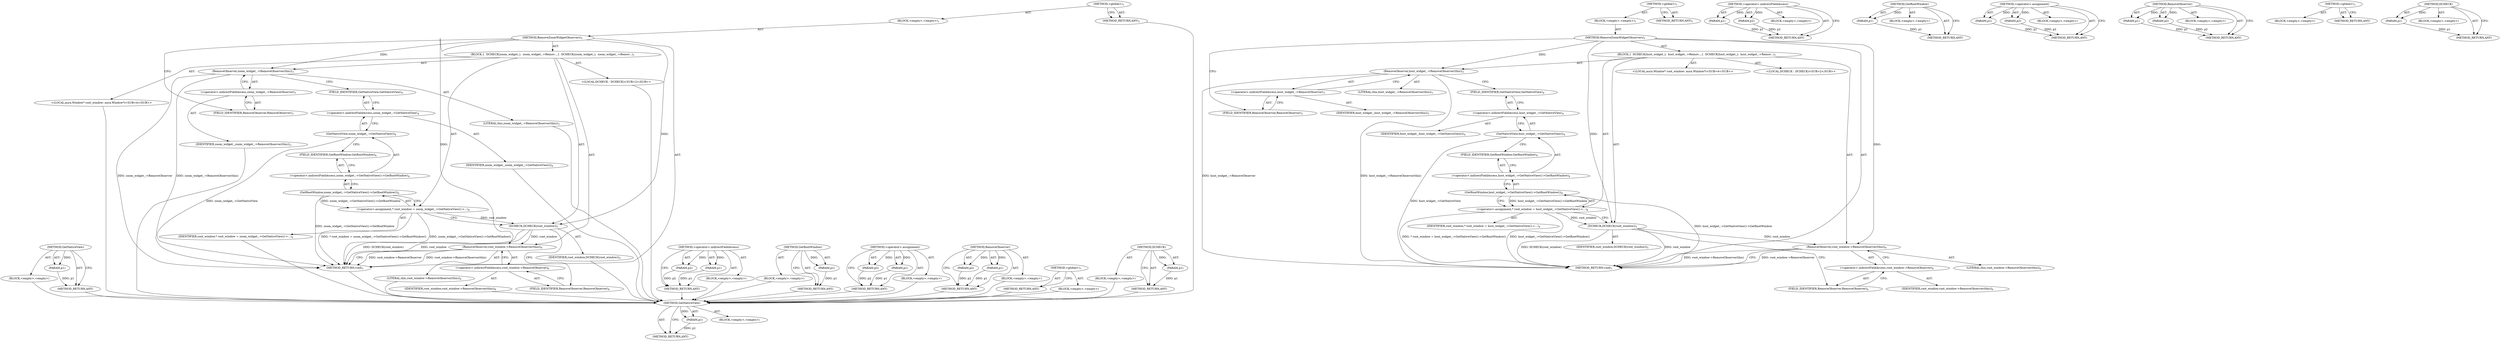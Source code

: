 digraph "DCHECK" {
vulnerable_71 [label=<(METHOD,GetNativeView)>];
vulnerable_72 [label=<(PARAM,p1)>];
vulnerable_73 [label=<(BLOCK,&lt;empty&gt;,&lt;empty&gt;)>];
vulnerable_74 [label=<(METHOD_RETURN,ANY)>];
vulnerable_6 [label=<(METHOD,&lt;global&gt;)<SUB>1</SUB>>];
vulnerable_7 [label=<(BLOCK,&lt;empty&gt;,&lt;empty&gt;)<SUB>1</SUB>>];
vulnerable_8 [label=<(METHOD,RemoveZoomWidgetObservers)<SUB>1</SUB>>];
vulnerable_9 [label=<(BLOCK,{
  DCHECK(zoom_widget_);
  zoom_widget_-&gt;Remov...,{
  DCHECK(zoom_widget_);
  zoom_widget_-&gt;Remov...)<SUB>1</SUB>>];
vulnerable_10 [label="<(LOCAL,DCHECK : DCHECK)<SUB>2</SUB>>"];
vulnerable_11 [label=<(RemoveObserver,zoom_widget_-&gt;RemoveObserver(this))<SUB>3</SUB>>];
vulnerable_12 [label=<(&lt;operator&gt;.indirectFieldAccess,zoom_widget_-&gt;RemoveObserver)<SUB>3</SUB>>];
vulnerable_13 [label=<(IDENTIFIER,zoom_widget_,zoom_widget_-&gt;RemoveObserver(this))<SUB>3</SUB>>];
vulnerable_14 [label=<(FIELD_IDENTIFIER,RemoveObserver,RemoveObserver)<SUB>3</SUB>>];
vulnerable_15 [label=<(LITERAL,this,zoom_widget_-&gt;RemoveObserver(this))<SUB>3</SUB>>];
vulnerable_16 [label="<(LOCAL,aura.Window* root_window: aura.Window*)<SUB>4</SUB>>"];
vulnerable_17 [label=<(&lt;operator&gt;.assignment,* root_window = zoom_widget_-&gt;GetNativeView()-&gt;...)<SUB>4</SUB>>];
vulnerable_18 [label=<(IDENTIFIER,root_window,* root_window = zoom_widget_-&gt;GetNativeView()-&gt;...)<SUB>4</SUB>>];
vulnerable_19 [label=<(GetRootWindow,zoom_widget_-&gt;GetNativeView()-&gt;GetRootWindow())<SUB>4</SUB>>];
vulnerable_20 [label=<(&lt;operator&gt;.indirectFieldAccess,zoom_widget_-&gt;GetNativeView()-&gt;GetRootWindow)<SUB>4</SUB>>];
vulnerable_21 [label=<(GetNativeView,zoom_widget_-&gt;GetNativeView())<SUB>4</SUB>>];
vulnerable_22 [label=<(&lt;operator&gt;.indirectFieldAccess,zoom_widget_-&gt;GetNativeView)<SUB>4</SUB>>];
vulnerable_23 [label=<(IDENTIFIER,zoom_widget_,zoom_widget_-&gt;GetNativeView())<SUB>4</SUB>>];
vulnerable_24 [label=<(FIELD_IDENTIFIER,GetNativeView,GetNativeView)<SUB>4</SUB>>];
vulnerable_25 [label=<(FIELD_IDENTIFIER,GetRootWindow,GetRootWindow)<SUB>4</SUB>>];
vulnerable_26 [label=<(DCHECK,DCHECK(root_window))<SUB>5</SUB>>];
vulnerable_27 [label=<(IDENTIFIER,root_window,DCHECK(root_window))<SUB>5</SUB>>];
vulnerable_28 [label=<(RemoveObserver,root_window-&gt;RemoveObserver(this))<SUB>6</SUB>>];
vulnerable_29 [label=<(&lt;operator&gt;.indirectFieldAccess,root_window-&gt;RemoveObserver)<SUB>6</SUB>>];
vulnerable_30 [label=<(IDENTIFIER,root_window,root_window-&gt;RemoveObserver(this))<SUB>6</SUB>>];
vulnerable_31 [label=<(FIELD_IDENTIFIER,RemoveObserver,RemoveObserver)<SUB>6</SUB>>];
vulnerable_32 [label=<(LITERAL,this,root_window-&gt;RemoveObserver(this))<SUB>6</SUB>>];
vulnerable_33 [label=<(METHOD_RETURN,void)<SUB>1</SUB>>];
vulnerable_35 [label=<(METHOD_RETURN,ANY)<SUB>1</SUB>>];
vulnerable_57 [label=<(METHOD,&lt;operator&gt;.indirectFieldAccess)>];
vulnerable_58 [label=<(PARAM,p1)>];
vulnerable_59 [label=<(PARAM,p2)>];
vulnerable_60 [label=<(BLOCK,&lt;empty&gt;,&lt;empty&gt;)>];
vulnerable_61 [label=<(METHOD_RETURN,ANY)>];
vulnerable_67 [label=<(METHOD,GetRootWindow)>];
vulnerable_68 [label=<(PARAM,p1)>];
vulnerable_69 [label=<(BLOCK,&lt;empty&gt;,&lt;empty&gt;)>];
vulnerable_70 [label=<(METHOD_RETURN,ANY)>];
vulnerable_62 [label=<(METHOD,&lt;operator&gt;.assignment)>];
vulnerable_63 [label=<(PARAM,p1)>];
vulnerable_64 [label=<(PARAM,p2)>];
vulnerable_65 [label=<(BLOCK,&lt;empty&gt;,&lt;empty&gt;)>];
vulnerable_66 [label=<(METHOD_RETURN,ANY)>];
vulnerable_52 [label=<(METHOD,RemoveObserver)>];
vulnerable_53 [label=<(PARAM,p1)>];
vulnerable_54 [label=<(PARAM,p2)>];
vulnerable_55 [label=<(BLOCK,&lt;empty&gt;,&lt;empty&gt;)>];
vulnerable_56 [label=<(METHOD_RETURN,ANY)>];
vulnerable_46 [label=<(METHOD,&lt;global&gt;)<SUB>1</SUB>>];
vulnerable_47 [label=<(BLOCK,&lt;empty&gt;,&lt;empty&gt;)>];
vulnerable_48 [label=<(METHOD_RETURN,ANY)>];
vulnerable_75 [label=<(METHOD,DCHECK)>];
vulnerable_76 [label=<(PARAM,p1)>];
vulnerable_77 [label=<(BLOCK,&lt;empty&gt;,&lt;empty&gt;)>];
vulnerable_78 [label=<(METHOD_RETURN,ANY)>];
fixed_71 [label=<(METHOD,GetNativeView)>];
fixed_72 [label=<(PARAM,p1)>];
fixed_73 [label=<(BLOCK,&lt;empty&gt;,&lt;empty&gt;)>];
fixed_74 [label=<(METHOD_RETURN,ANY)>];
fixed_6 [label=<(METHOD,&lt;global&gt;)<SUB>1</SUB>>];
fixed_7 [label=<(BLOCK,&lt;empty&gt;,&lt;empty&gt;)<SUB>1</SUB>>];
fixed_8 [label=<(METHOD,RemoveZoomWidgetObservers)<SUB>1</SUB>>];
fixed_9 [label=<(BLOCK,{
  DCHECK(host_widget_);
  host_widget_-&gt;Remov...,{
  DCHECK(host_widget_);
  host_widget_-&gt;Remov...)<SUB>1</SUB>>];
fixed_10 [label="<(LOCAL,DCHECK : DCHECK)<SUB>2</SUB>>"];
fixed_11 [label=<(RemoveObserver,host_widget_-&gt;RemoveObserver(this))<SUB>3</SUB>>];
fixed_12 [label=<(&lt;operator&gt;.indirectFieldAccess,host_widget_-&gt;RemoveObserver)<SUB>3</SUB>>];
fixed_13 [label=<(IDENTIFIER,host_widget_,host_widget_-&gt;RemoveObserver(this))<SUB>3</SUB>>];
fixed_14 [label=<(FIELD_IDENTIFIER,RemoveObserver,RemoveObserver)<SUB>3</SUB>>];
fixed_15 [label=<(LITERAL,this,host_widget_-&gt;RemoveObserver(this))<SUB>3</SUB>>];
fixed_16 [label="<(LOCAL,aura.Window* root_window: aura.Window*)<SUB>4</SUB>>"];
fixed_17 [label=<(&lt;operator&gt;.assignment,* root_window = host_widget_-&gt;GetNativeView()-&gt;...)<SUB>4</SUB>>];
fixed_18 [label=<(IDENTIFIER,root_window,* root_window = host_widget_-&gt;GetNativeView()-&gt;...)<SUB>4</SUB>>];
fixed_19 [label=<(GetRootWindow,host_widget_-&gt;GetNativeView()-&gt;GetRootWindow())<SUB>4</SUB>>];
fixed_20 [label=<(&lt;operator&gt;.indirectFieldAccess,host_widget_-&gt;GetNativeView()-&gt;GetRootWindow)<SUB>4</SUB>>];
fixed_21 [label=<(GetNativeView,host_widget_-&gt;GetNativeView())<SUB>4</SUB>>];
fixed_22 [label=<(&lt;operator&gt;.indirectFieldAccess,host_widget_-&gt;GetNativeView)<SUB>4</SUB>>];
fixed_23 [label=<(IDENTIFIER,host_widget_,host_widget_-&gt;GetNativeView())<SUB>4</SUB>>];
fixed_24 [label=<(FIELD_IDENTIFIER,GetNativeView,GetNativeView)<SUB>4</SUB>>];
fixed_25 [label=<(FIELD_IDENTIFIER,GetRootWindow,GetRootWindow)<SUB>4</SUB>>];
fixed_26 [label=<(DCHECK,DCHECK(root_window))<SUB>5</SUB>>];
fixed_27 [label=<(IDENTIFIER,root_window,DCHECK(root_window))<SUB>5</SUB>>];
fixed_28 [label=<(RemoveObserver,root_window-&gt;RemoveObserver(this))<SUB>6</SUB>>];
fixed_29 [label=<(&lt;operator&gt;.indirectFieldAccess,root_window-&gt;RemoveObserver)<SUB>6</SUB>>];
fixed_30 [label=<(IDENTIFIER,root_window,root_window-&gt;RemoveObserver(this))<SUB>6</SUB>>];
fixed_31 [label=<(FIELD_IDENTIFIER,RemoveObserver,RemoveObserver)<SUB>6</SUB>>];
fixed_32 [label=<(LITERAL,this,root_window-&gt;RemoveObserver(this))<SUB>6</SUB>>];
fixed_33 [label=<(METHOD_RETURN,void)<SUB>1</SUB>>];
fixed_35 [label=<(METHOD_RETURN,ANY)<SUB>1</SUB>>];
fixed_57 [label=<(METHOD,&lt;operator&gt;.indirectFieldAccess)>];
fixed_58 [label=<(PARAM,p1)>];
fixed_59 [label=<(PARAM,p2)>];
fixed_60 [label=<(BLOCK,&lt;empty&gt;,&lt;empty&gt;)>];
fixed_61 [label=<(METHOD_RETURN,ANY)>];
fixed_67 [label=<(METHOD,GetRootWindow)>];
fixed_68 [label=<(PARAM,p1)>];
fixed_69 [label=<(BLOCK,&lt;empty&gt;,&lt;empty&gt;)>];
fixed_70 [label=<(METHOD_RETURN,ANY)>];
fixed_62 [label=<(METHOD,&lt;operator&gt;.assignment)>];
fixed_63 [label=<(PARAM,p1)>];
fixed_64 [label=<(PARAM,p2)>];
fixed_65 [label=<(BLOCK,&lt;empty&gt;,&lt;empty&gt;)>];
fixed_66 [label=<(METHOD_RETURN,ANY)>];
fixed_52 [label=<(METHOD,RemoveObserver)>];
fixed_53 [label=<(PARAM,p1)>];
fixed_54 [label=<(PARAM,p2)>];
fixed_55 [label=<(BLOCK,&lt;empty&gt;,&lt;empty&gt;)>];
fixed_56 [label=<(METHOD_RETURN,ANY)>];
fixed_46 [label=<(METHOD,&lt;global&gt;)<SUB>1</SUB>>];
fixed_47 [label=<(BLOCK,&lt;empty&gt;,&lt;empty&gt;)>];
fixed_48 [label=<(METHOD_RETURN,ANY)>];
fixed_75 [label=<(METHOD,DCHECK)>];
fixed_76 [label=<(PARAM,p1)>];
fixed_77 [label=<(BLOCK,&lt;empty&gt;,&lt;empty&gt;)>];
fixed_78 [label=<(METHOD_RETURN,ANY)>];
vulnerable_71 -> vulnerable_72  [key=0, label="AST: "];
vulnerable_71 -> vulnerable_72  [key=1, label="DDG: "];
vulnerable_71 -> vulnerable_73  [key=0, label="AST: "];
vulnerable_71 -> vulnerable_74  [key=0, label="AST: "];
vulnerable_71 -> vulnerable_74  [key=1, label="CFG: "];
vulnerable_72 -> vulnerable_74  [key=0, label="DDG: p1"];
vulnerable_73 -> fixed_71  [key=0];
vulnerable_74 -> fixed_71  [key=0];
vulnerable_6 -> vulnerable_7  [key=0, label="AST: "];
vulnerable_6 -> vulnerable_35  [key=0, label="AST: "];
vulnerable_6 -> vulnerable_35  [key=1, label="CFG: "];
vulnerable_7 -> vulnerable_8  [key=0, label="AST: "];
vulnerable_8 -> vulnerable_9  [key=0, label="AST: "];
vulnerable_8 -> vulnerable_33  [key=0, label="AST: "];
vulnerable_8 -> vulnerable_14  [key=0, label="CFG: "];
vulnerable_8 -> vulnerable_11  [key=0, label="DDG: "];
vulnerable_8 -> vulnerable_26  [key=0, label="DDG: "];
vulnerable_8 -> vulnerable_28  [key=0, label="DDG: "];
vulnerable_9 -> vulnerable_10  [key=0, label="AST: "];
vulnerable_9 -> vulnerable_11  [key=0, label="AST: "];
vulnerable_9 -> vulnerable_16  [key=0, label="AST: "];
vulnerable_9 -> vulnerable_17  [key=0, label="AST: "];
vulnerable_9 -> vulnerable_26  [key=0, label="AST: "];
vulnerable_9 -> vulnerable_28  [key=0, label="AST: "];
vulnerable_10 -> fixed_71  [key=0];
vulnerable_11 -> vulnerable_12  [key=0, label="AST: "];
vulnerable_11 -> vulnerable_15  [key=0, label="AST: "];
vulnerable_11 -> vulnerable_24  [key=0, label="CFG: "];
vulnerable_11 -> vulnerable_33  [key=0, label="DDG: zoom_widget_-&gt;RemoveObserver"];
vulnerable_11 -> vulnerable_33  [key=1, label="DDG: zoom_widget_-&gt;RemoveObserver(this)"];
vulnerable_12 -> vulnerable_13  [key=0, label="AST: "];
vulnerable_12 -> vulnerable_14  [key=0, label="AST: "];
vulnerable_12 -> vulnerable_11  [key=0, label="CFG: "];
vulnerable_13 -> fixed_71  [key=0];
vulnerable_14 -> vulnerable_12  [key=0, label="CFG: "];
vulnerable_15 -> fixed_71  [key=0];
vulnerable_16 -> fixed_71  [key=0];
vulnerable_17 -> vulnerable_18  [key=0, label="AST: "];
vulnerable_17 -> vulnerable_19  [key=0, label="AST: "];
vulnerable_17 -> vulnerable_26  [key=0, label="CFG: "];
vulnerable_17 -> vulnerable_26  [key=1, label="DDG: root_window"];
vulnerable_17 -> vulnerable_33  [key=0, label="DDG: zoom_widget_-&gt;GetNativeView()-&gt;GetRootWindow()"];
vulnerable_17 -> vulnerable_33  [key=1, label="DDG: * root_window = zoom_widget_-&gt;GetNativeView()-&gt;GetRootWindow()"];
vulnerable_18 -> fixed_71  [key=0];
vulnerable_19 -> vulnerable_20  [key=0, label="AST: "];
vulnerable_19 -> vulnerable_17  [key=0, label="CFG: "];
vulnerable_19 -> vulnerable_17  [key=1, label="DDG: zoom_widget_-&gt;GetNativeView()-&gt;GetRootWindow"];
vulnerable_19 -> vulnerable_33  [key=0, label="DDG: zoom_widget_-&gt;GetNativeView()-&gt;GetRootWindow"];
vulnerable_20 -> vulnerable_21  [key=0, label="AST: "];
vulnerable_20 -> vulnerable_25  [key=0, label="AST: "];
vulnerable_20 -> vulnerable_19  [key=0, label="CFG: "];
vulnerable_21 -> vulnerable_22  [key=0, label="AST: "];
vulnerable_21 -> vulnerable_25  [key=0, label="CFG: "];
vulnerable_21 -> vulnerable_33  [key=0, label="DDG: zoom_widget_-&gt;GetNativeView"];
vulnerable_22 -> vulnerable_23  [key=0, label="AST: "];
vulnerable_22 -> vulnerable_24  [key=0, label="AST: "];
vulnerable_22 -> vulnerable_21  [key=0, label="CFG: "];
vulnerable_23 -> fixed_71  [key=0];
vulnerable_24 -> vulnerable_22  [key=0, label="CFG: "];
vulnerable_25 -> vulnerable_20  [key=0, label="CFG: "];
vulnerable_26 -> vulnerable_27  [key=0, label="AST: "];
vulnerable_26 -> vulnerable_31  [key=0, label="CFG: "];
vulnerable_26 -> vulnerable_33  [key=0, label="DDG: root_window"];
vulnerable_26 -> vulnerable_33  [key=1, label="DDG: DCHECK(root_window)"];
vulnerable_26 -> vulnerable_28  [key=0, label="DDG: root_window"];
vulnerable_27 -> fixed_71  [key=0];
vulnerable_28 -> vulnerable_29  [key=0, label="AST: "];
vulnerable_28 -> vulnerable_32  [key=0, label="AST: "];
vulnerable_28 -> vulnerable_33  [key=0, label="CFG: "];
vulnerable_28 -> vulnerable_33  [key=1, label="DDG: root_window-&gt;RemoveObserver"];
vulnerable_28 -> vulnerable_33  [key=2, label="DDG: root_window-&gt;RemoveObserver(this)"];
vulnerable_29 -> vulnerable_30  [key=0, label="AST: "];
vulnerable_29 -> vulnerable_31  [key=0, label="AST: "];
vulnerable_29 -> vulnerable_28  [key=0, label="CFG: "];
vulnerable_30 -> fixed_71  [key=0];
vulnerable_31 -> vulnerable_29  [key=0, label="CFG: "];
vulnerable_32 -> fixed_71  [key=0];
vulnerable_33 -> fixed_71  [key=0];
vulnerable_35 -> fixed_71  [key=0];
vulnerable_57 -> vulnerable_58  [key=0, label="AST: "];
vulnerable_57 -> vulnerable_58  [key=1, label="DDG: "];
vulnerable_57 -> vulnerable_60  [key=0, label="AST: "];
vulnerable_57 -> vulnerable_59  [key=0, label="AST: "];
vulnerable_57 -> vulnerable_59  [key=1, label="DDG: "];
vulnerable_57 -> vulnerable_61  [key=0, label="AST: "];
vulnerable_57 -> vulnerable_61  [key=1, label="CFG: "];
vulnerable_58 -> vulnerable_61  [key=0, label="DDG: p1"];
vulnerable_59 -> vulnerable_61  [key=0, label="DDG: p2"];
vulnerable_60 -> fixed_71  [key=0];
vulnerable_61 -> fixed_71  [key=0];
vulnerable_67 -> vulnerable_68  [key=0, label="AST: "];
vulnerable_67 -> vulnerable_68  [key=1, label="DDG: "];
vulnerable_67 -> vulnerable_69  [key=0, label="AST: "];
vulnerable_67 -> vulnerable_70  [key=0, label="AST: "];
vulnerable_67 -> vulnerable_70  [key=1, label="CFG: "];
vulnerable_68 -> vulnerable_70  [key=0, label="DDG: p1"];
vulnerable_69 -> fixed_71  [key=0];
vulnerable_70 -> fixed_71  [key=0];
vulnerable_62 -> vulnerable_63  [key=0, label="AST: "];
vulnerable_62 -> vulnerable_63  [key=1, label="DDG: "];
vulnerable_62 -> vulnerable_65  [key=0, label="AST: "];
vulnerable_62 -> vulnerable_64  [key=0, label="AST: "];
vulnerable_62 -> vulnerable_64  [key=1, label="DDG: "];
vulnerable_62 -> vulnerable_66  [key=0, label="AST: "];
vulnerable_62 -> vulnerable_66  [key=1, label="CFG: "];
vulnerable_63 -> vulnerable_66  [key=0, label="DDG: p1"];
vulnerable_64 -> vulnerable_66  [key=0, label="DDG: p2"];
vulnerable_65 -> fixed_71  [key=0];
vulnerable_66 -> fixed_71  [key=0];
vulnerable_52 -> vulnerable_53  [key=0, label="AST: "];
vulnerable_52 -> vulnerable_53  [key=1, label="DDG: "];
vulnerable_52 -> vulnerable_55  [key=0, label="AST: "];
vulnerable_52 -> vulnerable_54  [key=0, label="AST: "];
vulnerable_52 -> vulnerable_54  [key=1, label="DDG: "];
vulnerable_52 -> vulnerable_56  [key=0, label="AST: "];
vulnerable_52 -> vulnerable_56  [key=1, label="CFG: "];
vulnerable_53 -> vulnerable_56  [key=0, label="DDG: p1"];
vulnerable_54 -> vulnerable_56  [key=0, label="DDG: p2"];
vulnerable_55 -> fixed_71  [key=0];
vulnerable_56 -> fixed_71  [key=0];
vulnerable_46 -> vulnerable_47  [key=0, label="AST: "];
vulnerable_46 -> vulnerable_48  [key=0, label="AST: "];
vulnerable_46 -> vulnerable_48  [key=1, label="CFG: "];
vulnerable_47 -> fixed_71  [key=0];
vulnerable_48 -> fixed_71  [key=0];
vulnerable_75 -> vulnerable_76  [key=0, label="AST: "];
vulnerable_75 -> vulnerable_76  [key=1, label="DDG: "];
vulnerable_75 -> vulnerable_77  [key=0, label="AST: "];
vulnerable_75 -> vulnerable_78  [key=0, label="AST: "];
vulnerable_75 -> vulnerable_78  [key=1, label="CFG: "];
vulnerable_76 -> vulnerable_78  [key=0, label="DDG: p1"];
vulnerable_77 -> fixed_71  [key=0];
vulnerable_78 -> fixed_71  [key=0];
fixed_71 -> fixed_72  [key=0, label="AST: "];
fixed_71 -> fixed_72  [key=1, label="DDG: "];
fixed_71 -> fixed_73  [key=0, label="AST: "];
fixed_71 -> fixed_74  [key=0, label="AST: "];
fixed_71 -> fixed_74  [key=1, label="CFG: "];
fixed_72 -> fixed_74  [key=0, label="DDG: p1"];
fixed_6 -> fixed_7  [key=0, label="AST: "];
fixed_6 -> fixed_35  [key=0, label="AST: "];
fixed_6 -> fixed_35  [key=1, label="CFG: "];
fixed_7 -> fixed_8  [key=0, label="AST: "];
fixed_8 -> fixed_9  [key=0, label="AST: "];
fixed_8 -> fixed_33  [key=0, label="AST: "];
fixed_8 -> fixed_14  [key=0, label="CFG: "];
fixed_8 -> fixed_11  [key=0, label="DDG: "];
fixed_8 -> fixed_26  [key=0, label="DDG: "];
fixed_8 -> fixed_28  [key=0, label="DDG: "];
fixed_9 -> fixed_10  [key=0, label="AST: "];
fixed_9 -> fixed_11  [key=0, label="AST: "];
fixed_9 -> fixed_16  [key=0, label="AST: "];
fixed_9 -> fixed_17  [key=0, label="AST: "];
fixed_9 -> fixed_26  [key=0, label="AST: "];
fixed_9 -> fixed_28  [key=0, label="AST: "];
fixed_11 -> fixed_12  [key=0, label="AST: "];
fixed_11 -> fixed_15  [key=0, label="AST: "];
fixed_11 -> fixed_24  [key=0, label="CFG: "];
fixed_11 -> fixed_33  [key=0, label="DDG: host_widget_-&gt;RemoveObserver"];
fixed_11 -> fixed_33  [key=1, label="DDG: host_widget_-&gt;RemoveObserver(this)"];
fixed_12 -> fixed_13  [key=0, label="AST: "];
fixed_12 -> fixed_14  [key=0, label="AST: "];
fixed_12 -> fixed_11  [key=0, label="CFG: "];
fixed_14 -> fixed_12  [key=0, label="CFG: "];
fixed_17 -> fixed_18  [key=0, label="AST: "];
fixed_17 -> fixed_19  [key=0, label="AST: "];
fixed_17 -> fixed_26  [key=0, label="CFG: "];
fixed_17 -> fixed_26  [key=1, label="DDG: root_window"];
fixed_17 -> fixed_33  [key=0, label="DDG: host_widget_-&gt;GetNativeView()-&gt;GetRootWindow()"];
fixed_17 -> fixed_33  [key=1, label="DDG: * root_window = host_widget_-&gt;GetNativeView()-&gt;GetRootWindow()"];
fixed_19 -> fixed_20  [key=0, label="AST: "];
fixed_19 -> fixed_17  [key=0, label="CFG: "];
fixed_19 -> fixed_17  [key=1, label="DDG: host_widget_-&gt;GetNativeView()-&gt;GetRootWindow"];
fixed_19 -> fixed_33  [key=0, label="DDG: host_widget_-&gt;GetNativeView()-&gt;GetRootWindow"];
fixed_20 -> fixed_21  [key=0, label="AST: "];
fixed_20 -> fixed_25  [key=0, label="AST: "];
fixed_20 -> fixed_19  [key=0, label="CFG: "];
fixed_21 -> fixed_22  [key=0, label="AST: "];
fixed_21 -> fixed_25  [key=0, label="CFG: "];
fixed_21 -> fixed_33  [key=0, label="DDG: host_widget_-&gt;GetNativeView"];
fixed_22 -> fixed_23  [key=0, label="AST: "];
fixed_22 -> fixed_24  [key=0, label="AST: "];
fixed_22 -> fixed_21  [key=0, label="CFG: "];
fixed_24 -> fixed_22  [key=0, label="CFG: "];
fixed_25 -> fixed_20  [key=0, label="CFG: "];
fixed_26 -> fixed_27  [key=0, label="AST: "];
fixed_26 -> fixed_31  [key=0, label="CFG: "];
fixed_26 -> fixed_33  [key=0, label="DDG: root_window"];
fixed_26 -> fixed_33  [key=1, label="DDG: DCHECK(root_window)"];
fixed_26 -> fixed_28  [key=0, label="DDG: root_window"];
fixed_28 -> fixed_29  [key=0, label="AST: "];
fixed_28 -> fixed_32  [key=0, label="AST: "];
fixed_28 -> fixed_33  [key=0, label="CFG: "];
fixed_28 -> fixed_33  [key=1, label="DDG: root_window-&gt;RemoveObserver"];
fixed_28 -> fixed_33  [key=2, label="DDG: root_window-&gt;RemoveObserver(this)"];
fixed_29 -> fixed_30  [key=0, label="AST: "];
fixed_29 -> fixed_31  [key=0, label="AST: "];
fixed_29 -> fixed_28  [key=0, label="CFG: "];
fixed_31 -> fixed_29  [key=0, label="CFG: "];
fixed_57 -> fixed_58  [key=0, label="AST: "];
fixed_57 -> fixed_58  [key=1, label="DDG: "];
fixed_57 -> fixed_60  [key=0, label="AST: "];
fixed_57 -> fixed_59  [key=0, label="AST: "];
fixed_57 -> fixed_59  [key=1, label="DDG: "];
fixed_57 -> fixed_61  [key=0, label="AST: "];
fixed_57 -> fixed_61  [key=1, label="CFG: "];
fixed_58 -> fixed_61  [key=0, label="DDG: p1"];
fixed_59 -> fixed_61  [key=0, label="DDG: p2"];
fixed_67 -> fixed_68  [key=0, label="AST: "];
fixed_67 -> fixed_68  [key=1, label="DDG: "];
fixed_67 -> fixed_69  [key=0, label="AST: "];
fixed_67 -> fixed_70  [key=0, label="AST: "];
fixed_67 -> fixed_70  [key=1, label="CFG: "];
fixed_68 -> fixed_70  [key=0, label="DDG: p1"];
fixed_62 -> fixed_63  [key=0, label="AST: "];
fixed_62 -> fixed_63  [key=1, label="DDG: "];
fixed_62 -> fixed_65  [key=0, label="AST: "];
fixed_62 -> fixed_64  [key=0, label="AST: "];
fixed_62 -> fixed_64  [key=1, label="DDG: "];
fixed_62 -> fixed_66  [key=0, label="AST: "];
fixed_62 -> fixed_66  [key=1, label="CFG: "];
fixed_63 -> fixed_66  [key=0, label="DDG: p1"];
fixed_64 -> fixed_66  [key=0, label="DDG: p2"];
fixed_52 -> fixed_53  [key=0, label="AST: "];
fixed_52 -> fixed_53  [key=1, label="DDG: "];
fixed_52 -> fixed_55  [key=0, label="AST: "];
fixed_52 -> fixed_54  [key=0, label="AST: "];
fixed_52 -> fixed_54  [key=1, label="DDG: "];
fixed_52 -> fixed_56  [key=0, label="AST: "];
fixed_52 -> fixed_56  [key=1, label="CFG: "];
fixed_53 -> fixed_56  [key=0, label="DDG: p1"];
fixed_54 -> fixed_56  [key=0, label="DDG: p2"];
fixed_46 -> fixed_47  [key=0, label="AST: "];
fixed_46 -> fixed_48  [key=0, label="AST: "];
fixed_46 -> fixed_48  [key=1, label="CFG: "];
fixed_75 -> fixed_76  [key=0, label="AST: "];
fixed_75 -> fixed_76  [key=1, label="DDG: "];
fixed_75 -> fixed_77  [key=0, label="AST: "];
fixed_75 -> fixed_78  [key=0, label="AST: "];
fixed_75 -> fixed_78  [key=1, label="CFG: "];
fixed_76 -> fixed_78  [key=0, label="DDG: p1"];
}
